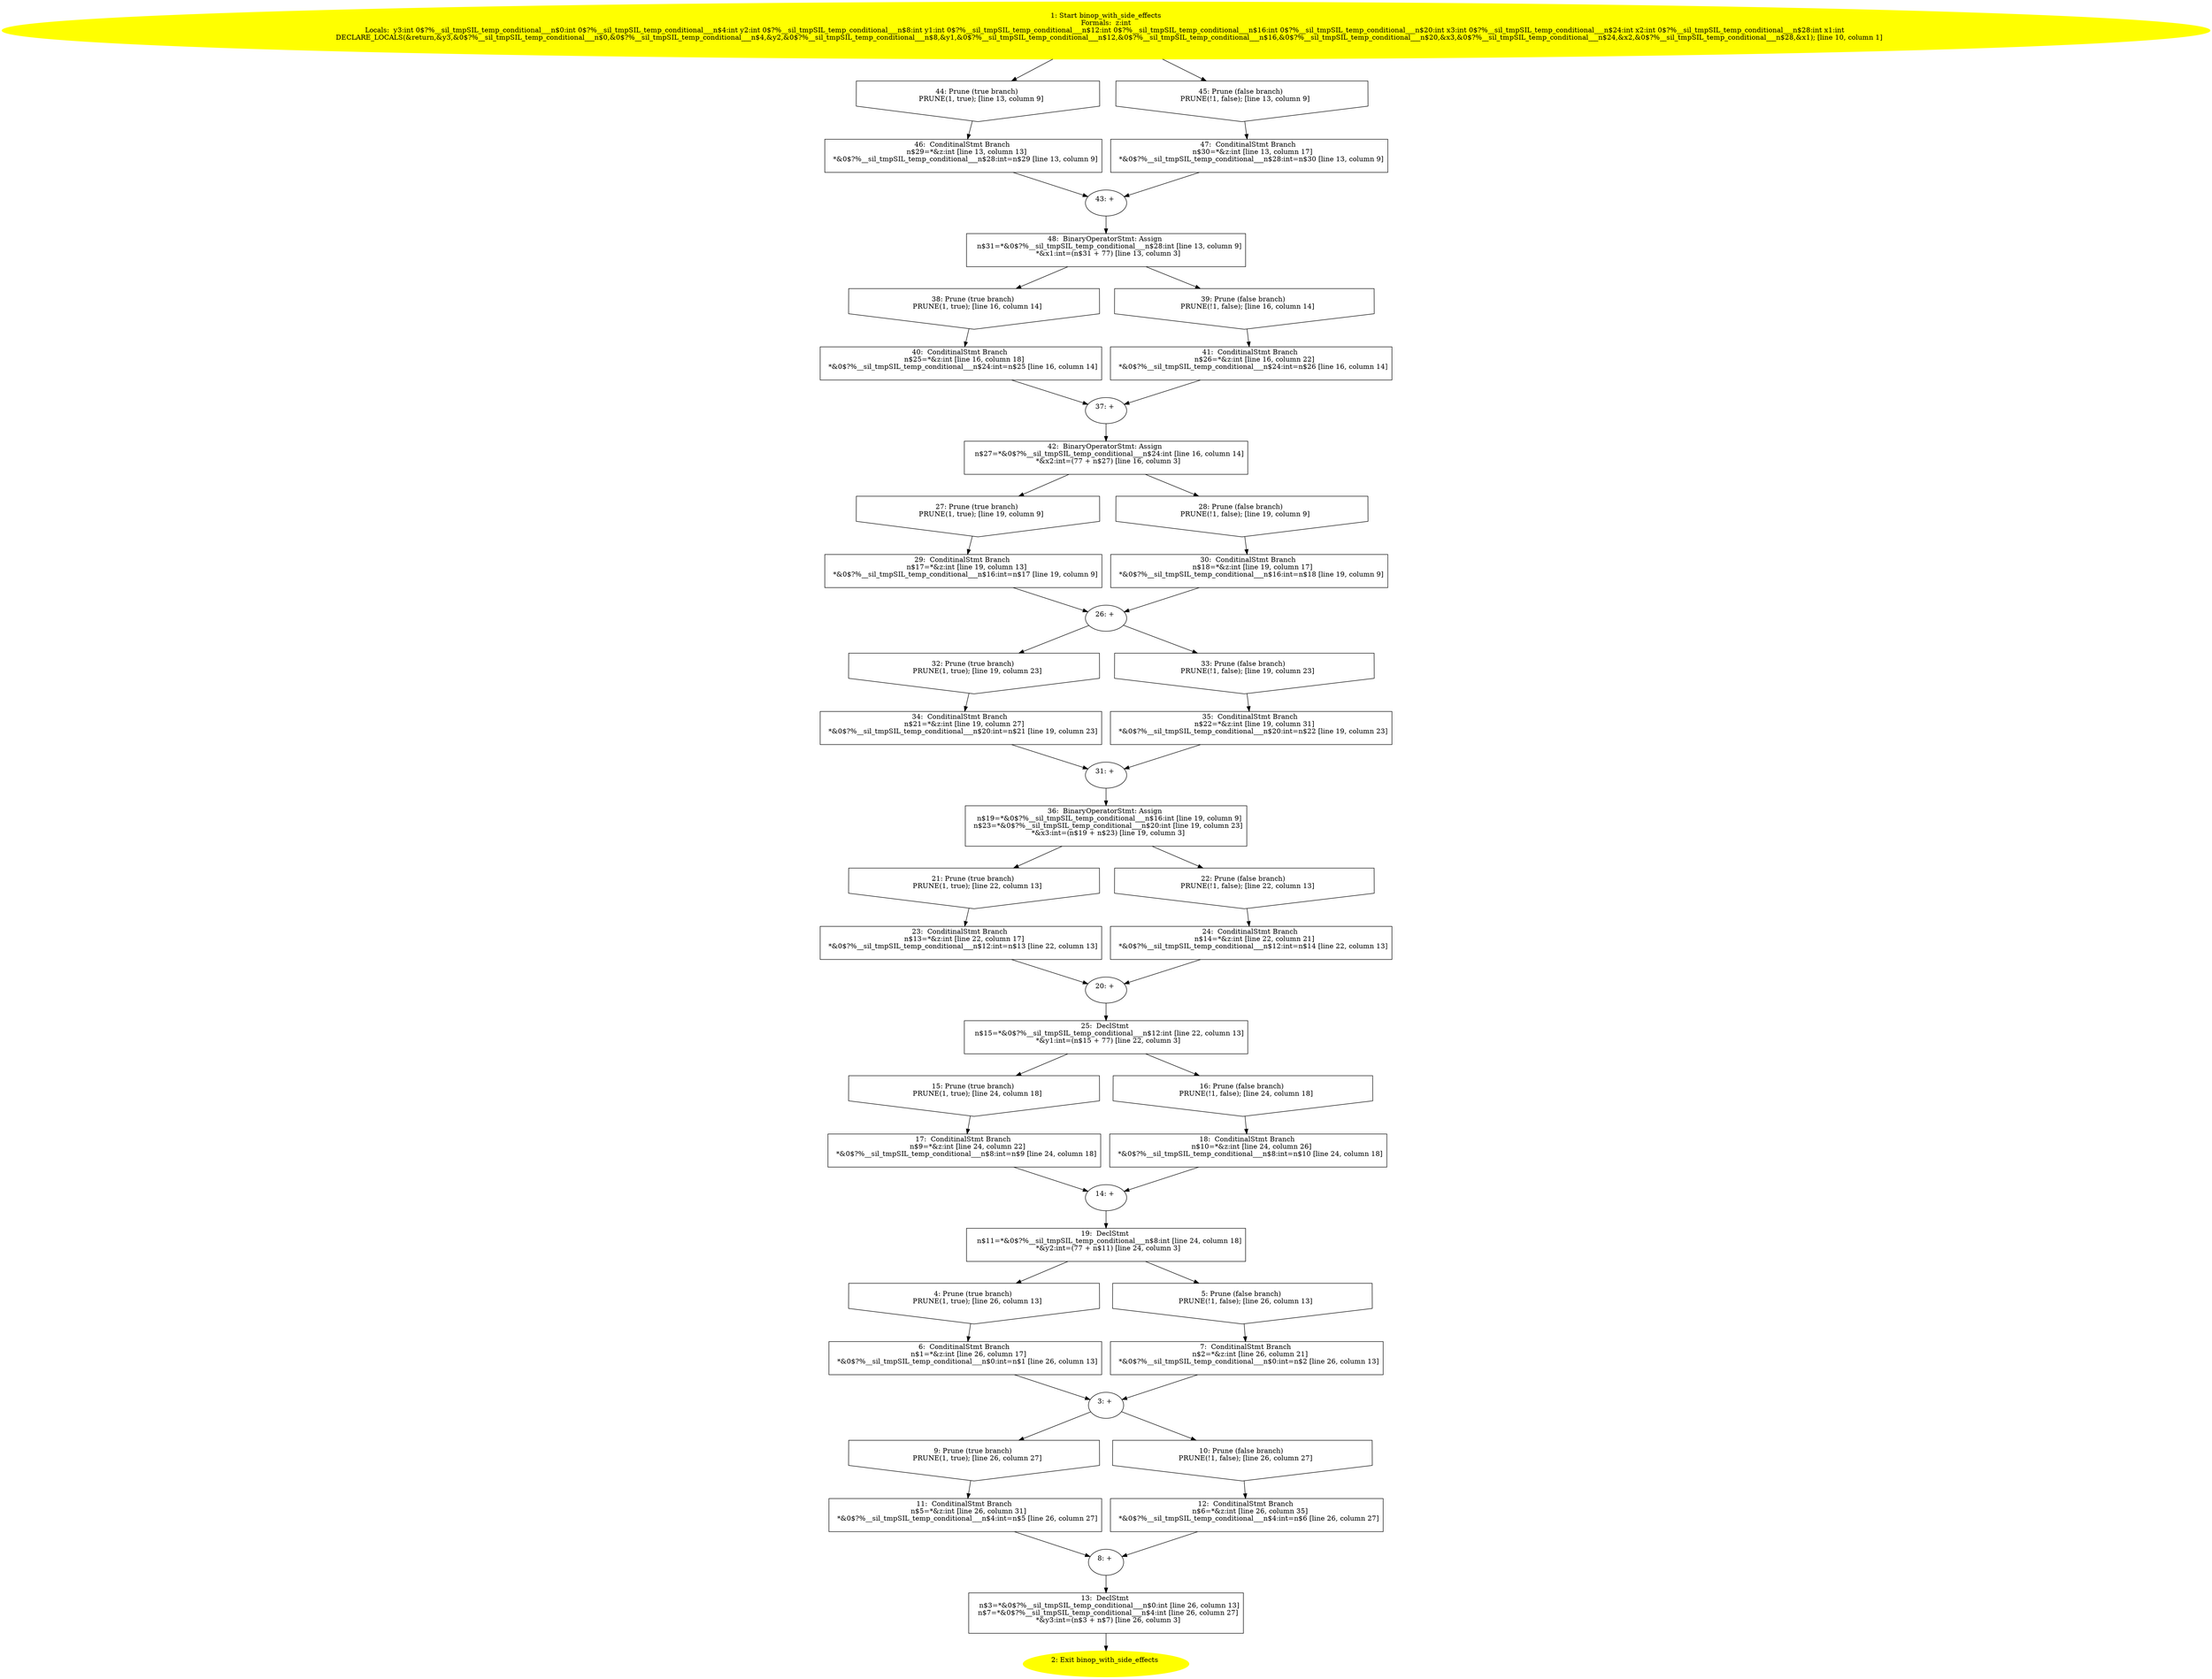 /* @generated */
digraph cfg {
"binop_with_side_effects.9cbc0255c95bd7e0ccf9d7a826fa2a2d_1" [label="1: Start binop_with_side_effects\nFormals:  z:int\nLocals:  y3:int 0$?%__sil_tmpSIL_temp_conditional___n$0:int 0$?%__sil_tmpSIL_temp_conditional___n$4:int y2:int 0$?%__sil_tmpSIL_temp_conditional___n$8:int y1:int 0$?%__sil_tmpSIL_temp_conditional___n$12:int 0$?%__sil_tmpSIL_temp_conditional___n$16:int 0$?%__sil_tmpSIL_temp_conditional___n$20:int x3:int 0$?%__sil_tmpSIL_temp_conditional___n$24:int x2:int 0$?%__sil_tmpSIL_temp_conditional___n$28:int x1:int \n   DECLARE_LOCALS(&return,&y3,&0$?%__sil_tmpSIL_temp_conditional___n$0,&0$?%__sil_tmpSIL_temp_conditional___n$4,&y2,&0$?%__sil_tmpSIL_temp_conditional___n$8,&y1,&0$?%__sil_tmpSIL_temp_conditional___n$12,&0$?%__sil_tmpSIL_temp_conditional___n$16,&0$?%__sil_tmpSIL_temp_conditional___n$20,&x3,&0$?%__sil_tmpSIL_temp_conditional___n$24,&x2,&0$?%__sil_tmpSIL_temp_conditional___n$28,&x1); [line 10, column 1]\n " color=yellow style=filled]
	

	 "binop_with_side_effects.9cbc0255c95bd7e0ccf9d7a826fa2a2d_1" -> "binop_with_side_effects.9cbc0255c95bd7e0ccf9d7a826fa2a2d_44" ;
	 "binop_with_side_effects.9cbc0255c95bd7e0ccf9d7a826fa2a2d_1" -> "binop_with_side_effects.9cbc0255c95bd7e0ccf9d7a826fa2a2d_45" ;
"binop_with_side_effects.9cbc0255c95bd7e0ccf9d7a826fa2a2d_2" [label="2: Exit binop_with_side_effects \n  " color=yellow style=filled]
	

"binop_with_side_effects.9cbc0255c95bd7e0ccf9d7a826fa2a2d_3" [label="3: + \n  " ]
	

	 "binop_with_side_effects.9cbc0255c95bd7e0ccf9d7a826fa2a2d_3" -> "binop_with_side_effects.9cbc0255c95bd7e0ccf9d7a826fa2a2d_9" ;
	 "binop_with_side_effects.9cbc0255c95bd7e0ccf9d7a826fa2a2d_3" -> "binop_with_side_effects.9cbc0255c95bd7e0ccf9d7a826fa2a2d_10" ;
"binop_with_side_effects.9cbc0255c95bd7e0ccf9d7a826fa2a2d_4" [label="4: Prune (true branch) \n   PRUNE(1, true); [line 26, column 13]\n " shape="invhouse"]
	

	 "binop_with_side_effects.9cbc0255c95bd7e0ccf9d7a826fa2a2d_4" -> "binop_with_side_effects.9cbc0255c95bd7e0ccf9d7a826fa2a2d_6" ;
"binop_with_side_effects.9cbc0255c95bd7e0ccf9d7a826fa2a2d_5" [label="5: Prune (false branch) \n   PRUNE(!1, false); [line 26, column 13]\n " shape="invhouse"]
	

	 "binop_with_side_effects.9cbc0255c95bd7e0ccf9d7a826fa2a2d_5" -> "binop_with_side_effects.9cbc0255c95bd7e0ccf9d7a826fa2a2d_7" ;
"binop_with_side_effects.9cbc0255c95bd7e0ccf9d7a826fa2a2d_6" [label="6:  ConditinalStmt Branch \n   n$1=*&z:int [line 26, column 17]\n  *&0$?%__sil_tmpSIL_temp_conditional___n$0:int=n$1 [line 26, column 13]\n " shape="box"]
	

	 "binop_with_side_effects.9cbc0255c95bd7e0ccf9d7a826fa2a2d_6" -> "binop_with_side_effects.9cbc0255c95bd7e0ccf9d7a826fa2a2d_3" ;
"binop_with_side_effects.9cbc0255c95bd7e0ccf9d7a826fa2a2d_7" [label="7:  ConditinalStmt Branch \n   n$2=*&z:int [line 26, column 21]\n  *&0$?%__sil_tmpSIL_temp_conditional___n$0:int=n$2 [line 26, column 13]\n " shape="box"]
	

	 "binop_with_side_effects.9cbc0255c95bd7e0ccf9d7a826fa2a2d_7" -> "binop_with_side_effects.9cbc0255c95bd7e0ccf9d7a826fa2a2d_3" ;
"binop_with_side_effects.9cbc0255c95bd7e0ccf9d7a826fa2a2d_8" [label="8: + \n  " ]
	

	 "binop_with_side_effects.9cbc0255c95bd7e0ccf9d7a826fa2a2d_8" -> "binop_with_side_effects.9cbc0255c95bd7e0ccf9d7a826fa2a2d_13" ;
"binop_with_side_effects.9cbc0255c95bd7e0ccf9d7a826fa2a2d_9" [label="9: Prune (true branch) \n   PRUNE(1, true); [line 26, column 27]\n " shape="invhouse"]
	

	 "binop_with_side_effects.9cbc0255c95bd7e0ccf9d7a826fa2a2d_9" -> "binop_with_side_effects.9cbc0255c95bd7e0ccf9d7a826fa2a2d_11" ;
"binop_with_side_effects.9cbc0255c95bd7e0ccf9d7a826fa2a2d_10" [label="10: Prune (false branch) \n   PRUNE(!1, false); [line 26, column 27]\n " shape="invhouse"]
	

	 "binop_with_side_effects.9cbc0255c95bd7e0ccf9d7a826fa2a2d_10" -> "binop_with_side_effects.9cbc0255c95bd7e0ccf9d7a826fa2a2d_12" ;
"binop_with_side_effects.9cbc0255c95bd7e0ccf9d7a826fa2a2d_11" [label="11:  ConditinalStmt Branch \n   n$5=*&z:int [line 26, column 31]\n  *&0$?%__sil_tmpSIL_temp_conditional___n$4:int=n$5 [line 26, column 27]\n " shape="box"]
	

	 "binop_with_side_effects.9cbc0255c95bd7e0ccf9d7a826fa2a2d_11" -> "binop_with_side_effects.9cbc0255c95bd7e0ccf9d7a826fa2a2d_8" ;
"binop_with_side_effects.9cbc0255c95bd7e0ccf9d7a826fa2a2d_12" [label="12:  ConditinalStmt Branch \n   n$6=*&z:int [line 26, column 35]\n  *&0$?%__sil_tmpSIL_temp_conditional___n$4:int=n$6 [line 26, column 27]\n " shape="box"]
	

	 "binop_with_side_effects.9cbc0255c95bd7e0ccf9d7a826fa2a2d_12" -> "binop_with_side_effects.9cbc0255c95bd7e0ccf9d7a826fa2a2d_8" ;
"binop_with_side_effects.9cbc0255c95bd7e0ccf9d7a826fa2a2d_13" [label="13:  DeclStmt \n   n$3=*&0$?%__sil_tmpSIL_temp_conditional___n$0:int [line 26, column 13]\n  n$7=*&0$?%__sil_tmpSIL_temp_conditional___n$4:int [line 26, column 27]\n  *&y3:int=(n$3 + n$7) [line 26, column 3]\n " shape="box"]
	

	 "binop_with_side_effects.9cbc0255c95bd7e0ccf9d7a826fa2a2d_13" -> "binop_with_side_effects.9cbc0255c95bd7e0ccf9d7a826fa2a2d_2" ;
"binop_with_side_effects.9cbc0255c95bd7e0ccf9d7a826fa2a2d_14" [label="14: + \n  " ]
	

	 "binop_with_side_effects.9cbc0255c95bd7e0ccf9d7a826fa2a2d_14" -> "binop_with_side_effects.9cbc0255c95bd7e0ccf9d7a826fa2a2d_19" ;
"binop_with_side_effects.9cbc0255c95bd7e0ccf9d7a826fa2a2d_15" [label="15: Prune (true branch) \n   PRUNE(1, true); [line 24, column 18]\n " shape="invhouse"]
	

	 "binop_with_side_effects.9cbc0255c95bd7e0ccf9d7a826fa2a2d_15" -> "binop_with_side_effects.9cbc0255c95bd7e0ccf9d7a826fa2a2d_17" ;
"binop_with_side_effects.9cbc0255c95bd7e0ccf9d7a826fa2a2d_16" [label="16: Prune (false branch) \n   PRUNE(!1, false); [line 24, column 18]\n " shape="invhouse"]
	

	 "binop_with_side_effects.9cbc0255c95bd7e0ccf9d7a826fa2a2d_16" -> "binop_with_side_effects.9cbc0255c95bd7e0ccf9d7a826fa2a2d_18" ;
"binop_with_side_effects.9cbc0255c95bd7e0ccf9d7a826fa2a2d_17" [label="17:  ConditinalStmt Branch \n   n$9=*&z:int [line 24, column 22]\n  *&0$?%__sil_tmpSIL_temp_conditional___n$8:int=n$9 [line 24, column 18]\n " shape="box"]
	

	 "binop_with_side_effects.9cbc0255c95bd7e0ccf9d7a826fa2a2d_17" -> "binop_with_side_effects.9cbc0255c95bd7e0ccf9d7a826fa2a2d_14" ;
"binop_with_side_effects.9cbc0255c95bd7e0ccf9d7a826fa2a2d_18" [label="18:  ConditinalStmt Branch \n   n$10=*&z:int [line 24, column 26]\n  *&0$?%__sil_tmpSIL_temp_conditional___n$8:int=n$10 [line 24, column 18]\n " shape="box"]
	

	 "binop_with_side_effects.9cbc0255c95bd7e0ccf9d7a826fa2a2d_18" -> "binop_with_side_effects.9cbc0255c95bd7e0ccf9d7a826fa2a2d_14" ;
"binop_with_side_effects.9cbc0255c95bd7e0ccf9d7a826fa2a2d_19" [label="19:  DeclStmt \n   n$11=*&0$?%__sil_tmpSIL_temp_conditional___n$8:int [line 24, column 18]\n  *&y2:int=(77 + n$11) [line 24, column 3]\n " shape="box"]
	

	 "binop_with_side_effects.9cbc0255c95bd7e0ccf9d7a826fa2a2d_19" -> "binop_with_side_effects.9cbc0255c95bd7e0ccf9d7a826fa2a2d_4" ;
	 "binop_with_side_effects.9cbc0255c95bd7e0ccf9d7a826fa2a2d_19" -> "binop_with_side_effects.9cbc0255c95bd7e0ccf9d7a826fa2a2d_5" ;
"binop_with_side_effects.9cbc0255c95bd7e0ccf9d7a826fa2a2d_20" [label="20: + \n  " ]
	

	 "binop_with_side_effects.9cbc0255c95bd7e0ccf9d7a826fa2a2d_20" -> "binop_with_side_effects.9cbc0255c95bd7e0ccf9d7a826fa2a2d_25" ;
"binop_with_side_effects.9cbc0255c95bd7e0ccf9d7a826fa2a2d_21" [label="21: Prune (true branch) \n   PRUNE(1, true); [line 22, column 13]\n " shape="invhouse"]
	

	 "binop_with_side_effects.9cbc0255c95bd7e0ccf9d7a826fa2a2d_21" -> "binop_with_side_effects.9cbc0255c95bd7e0ccf9d7a826fa2a2d_23" ;
"binop_with_side_effects.9cbc0255c95bd7e0ccf9d7a826fa2a2d_22" [label="22: Prune (false branch) \n   PRUNE(!1, false); [line 22, column 13]\n " shape="invhouse"]
	

	 "binop_with_side_effects.9cbc0255c95bd7e0ccf9d7a826fa2a2d_22" -> "binop_with_side_effects.9cbc0255c95bd7e0ccf9d7a826fa2a2d_24" ;
"binop_with_side_effects.9cbc0255c95bd7e0ccf9d7a826fa2a2d_23" [label="23:  ConditinalStmt Branch \n   n$13=*&z:int [line 22, column 17]\n  *&0$?%__sil_tmpSIL_temp_conditional___n$12:int=n$13 [line 22, column 13]\n " shape="box"]
	

	 "binop_with_side_effects.9cbc0255c95bd7e0ccf9d7a826fa2a2d_23" -> "binop_with_side_effects.9cbc0255c95bd7e0ccf9d7a826fa2a2d_20" ;
"binop_with_side_effects.9cbc0255c95bd7e0ccf9d7a826fa2a2d_24" [label="24:  ConditinalStmt Branch \n   n$14=*&z:int [line 22, column 21]\n  *&0$?%__sil_tmpSIL_temp_conditional___n$12:int=n$14 [line 22, column 13]\n " shape="box"]
	

	 "binop_with_side_effects.9cbc0255c95bd7e0ccf9d7a826fa2a2d_24" -> "binop_with_side_effects.9cbc0255c95bd7e0ccf9d7a826fa2a2d_20" ;
"binop_with_side_effects.9cbc0255c95bd7e0ccf9d7a826fa2a2d_25" [label="25:  DeclStmt \n   n$15=*&0$?%__sil_tmpSIL_temp_conditional___n$12:int [line 22, column 13]\n  *&y1:int=(n$15 + 77) [line 22, column 3]\n " shape="box"]
	

	 "binop_with_side_effects.9cbc0255c95bd7e0ccf9d7a826fa2a2d_25" -> "binop_with_side_effects.9cbc0255c95bd7e0ccf9d7a826fa2a2d_15" ;
	 "binop_with_side_effects.9cbc0255c95bd7e0ccf9d7a826fa2a2d_25" -> "binop_with_side_effects.9cbc0255c95bd7e0ccf9d7a826fa2a2d_16" ;
"binop_with_side_effects.9cbc0255c95bd7e0ccf9d7a826fa2a2d_26" [label="26: + \n  " ]
	

	 "binop_with_side_effects.9cbc0255c95bd7e0ccf9d7a826fa2a2d_26" -> "binop_with_side_effects.9cbc0255c95bd7e0ccf9d7a826fa2a2d_32" ;
	 "binop_with_side_effects.9cbc0255c95bd7e0ccf9d7a826fa2a2d_26" -> "binop_with_side_effects.9cbc0255c95bd7e0ccf9d7a826fa2a2d_33" ;
"binop_with_side_effects.9cbc0255c95bd7e0ccf9d7a826fa2a2d_27" [label="27: Prune (true branch) \n   PRUNE(1, true); [line 19, column 9]\n " shape="invhouse"]
	

	 "binop_with_side_effects.9cbc0255c95bd7e0ccf9d7a826fa2a2d_27" -> "binop_with_side_effects.9cbc0255c95bd7e0ccf9d7a826fa2a2d_29" ;
"binop_with_side_effects.9cbc0255c95bd7e0ccf9d7a826fa2a2d_28" [label="28: Prune (false branch) \n   PRUNE(!1, false); [line 19, column 9]\n " shape="invhouse"]
	

	 "binop_with_side_effects.9cbc0255c95bd7e0ccf9d7a826fa2a2d_28" -> "binop_with_side_effects.9cbc0255c95bd7e0ccf9d7a826fa2a2d_30" ;
"binop_with_side_effects.9cbc0255c95bd7e0ccf9d7a826fa2a2d_29" [label="29:  ConditinalStmt Branch \n   n$17=*&z:int [line 19, column 13]\n  *&0$?%__sil_tmpSIL_temp_conditional___n$16:int=n$17 [line 19, column 9]\n " shape="box"]
	

	 "binop_with_side_effects.9cbc0255c95bd7e0ccf9d7a826fa2a2d_29" -> "binop_with_side_effects.9cbc0255c95bd7e0ccf9d7a826fa2a2d_26" ;
"binop_with_side_effects.9cbc0255c95bd7e0ccf9d7a826fa2a2d_30" [label="30:  ConditinalStmt Branch \n   n$18=*&z:int [line 19, column 17]\n  *&0$?%__sil_tmpSIL_temp_conditional___n$16:int=n$18 [line 19, column 9]\n " shape="box"]
	

	 "binop_with_side_effects.9cbc0255c95bd7e0ccf9d7a826fa2a2d_30" -> "binop_with_side_effects.9cbc0255c95bd7e0ccf9d7a826fa2a2d_26" ;
"binop_with_side_effects.9cbc0255c95bd7e0ccf9d7a826fa2a2d_31" [label="31: + \n  " ]
	

	 "binop_with_side_effects.9cbc0255c95bd7e0ccf9d7a826fa2a2d_31" -> "binop_with_side_effects.9cbc0255c95bd7e0ccf9d7a826fa2a2d_36" ;
"binop_with_side_effects.9cbc0255c95bd7e0ccf9d7a826fa2a2d_32" [label="32: Prune (true branch) \n   PRUNE(1, true); [line 19, column 23]\n " shape="invhouse"]
	

	 "binop_with_side_effects.9cbc0255c95bd7e0ccf9d7a826fa2a2d_32" -> "binop_with_side_effects.9cbc0255c95bd7e0ccf9d7a826fa2a2d_34" ;
"binop_with_side_effects.9cbc0255c95bd7e0ccf9d7a826fa2a2d_33" [label="33: Prune (false branch) \n   PRUNE(!1, false); [line 19, column 23]\n " shape="invhouse"]
	

	 "binop_with_side_effects.9cbc0255c95bd7e0ccf9d7a826fa2a2d_33" -> "binop_with_side_effects.9cbc0255c95bd7e0ccf9d7a826fa2a2d_35" ;
"binop_with_side_effects.9cbc0255c95bd7e0ccf9d7a826fa2a2d_34" [label="34:  ConditinalStmt Branch \n   n$21=*&z:int [line 19, column 27]\n  *&0$?%__sil_tmpSIL_temp_conditional___n$20:int=n$21 [line 19, column 23]\n " shape="box"]
	

	 "binop_with_side_effects.9cbc0255c95bd7e0ccf9d7a826fa2a2d_34" -> "binop_with_side_effects.9cbc0255c95bd7e0ccf9d7a826fa2a2d_31" ;
"binop_with_side_effects.9cbc0255c95bd7e0ccf9d7a826fa2a2d_35" [label="35:  ConditinalStmt Branch \n   n$22=*&z:int [line 19, column 31]\n  *&0$?%__sil_tmpSIL_temp_conditional___n$20:int=n$22 [line 19, column 23]\n " shape="box"]
	

	 "binop_with_side_effects.9cbc0255c95bd7e0ccf9d7a826fa2a2d_35" -> "binop_with_side_effects.9cbc0255c95bd7e0ccf9d7a826fa2a2d_31" ;
"binop_with_side_effects.9cbc0255c95bd7e0ccf9d7a826fa2a2d_36" [label="36:  BinaryOperatorStmt: Assign \n   n$19=*&0$?%__sil_tmpSIL_temp_conditional___n$16:int [line 19, column 9]\n  n$23=*&0$?%__sil_tmpSIL_temp_conditional___n$20:int [line 19, column 23]\n  *&x3:int=(n$19 + n$23) [line 19, column 3]\n " shape="box"]
	

	 "binop_with_side_effects.9cbc0255c95bd7e0ccf9d7a826fa2a2d_36" -> "binop_with_side_effects.9cbc0255c95bd7e0ccf9d7a826fa2a2d_21" ;
	 "binop_with_side_effects.9cbc0255c95bd7e0ccf9d7a826fa2a2d_36" -> "binop_with_side_effects.9cbc0255c95bd7e0ccf9d7a826fa2a2d_22" ;
"binop_with_side_effects.9cbc0255c95bd7e0ccf9d7a826fa2a2d_37" [label="37: + \n  " ]
	

	 "binop_with_side_effects.9cbc0255c95bd7e0ccf9d7a826fa2a2d_37" -> "binop_with_side_effects.9cbc0255c95bd7e0ccf9d7a826fa2a2d_42" ;
"binop_with_side_effects.9cbc0255c95bd7e0ccf9d7a826fa2a2d_38" [label="38: Prune (true branch) \n   PRUNE(1, true); [line 16, column 14]\n " shape="invhouse"]
	

	 "binop_with_side_effects.9cbc0255c95bd7e0ccf9d7a826fa2a2d_38" -> "binop_with_side_effects.9cbc0255c95bd7e0ccf9d7a826fa2a2d_40" ;
"binop_with_side_effects.9cbc0255c95bd7e0ccf9d7a826fa2a2d_39" [label="39: Prune (false branch) \n   PRUNE(!1, false); [line 16, column 14]\n " shape="invhouse"]
	

	 "binop_with_side_effects.9cbc0255c95bd7e0ccf9d7a826fa2a2d_39" -> "binop_with_side_effects.9cbc0255c95bd7e0ccf9d7a826fa2a2d_41" ;
"binop_with_side_effects.9cbc0255c95bd7e0ccf9d7a826fa2a2d_40" [label="40:  ConditinalStmt Branch \n   n$25=*&z:int [line 16, column 18]\n  *&0$?%__sil_tmpSIL_temp_conditional___n$24:int=n$25 [line 16, column 14]\n " shape="box"]
	

	 "binop_with_side_effects.9cbc0255c95bd7e0ccf9d7a826fa2a2d_40" -> "binop_with_side_effects.9cbc0255c95bd7e0ccf9d7a826fa2a2d_37" ;
"binop_with_side_effects.9cbc0255c95bd7e0ccf9d7a826fa2a2d_41" [label="41:  ConditinalStmt Branch \n   n$26=*&z:int [line 16, column 22]\n  *&0$?%__sil_tmpSIL_temp_conditional___n$24:int=n$26 [line 16, column 14]\n " shape="box"]
	

	 "binop_with_side_effects.9cbc0255c95bd7e0ccf9d7a826fa2a2d_41" -> "binop_with_side_effects.9cbc0255c95bd7e0ccf9d7a826fa2a2d_37" ;
"binop_with_side_effects.9cbc0255c95bd7e0ccf9d7a826fa2a2d_42" [label="42:  BinaryOperatorStmt: Assign \n   n$27=*&0$?%__sil_tmpSIL_temp_conditional___n$24:int [line 16, column 14]\n  *&x2:int=(77 + n$27) [line 16, column 3]\n " shape="box"]
	

	 "binop_with_side_effects.9cbc0255c95bd7e0ccf9d7a826fa2a2d_42" -> "binop_with_side_effects.9cbc0255c95bd7e0ccf9d7a826fa2a2d_27" ;
	 "binop_with_side_effects.9cbc0255c95bd7e0ccf9d7a826fa2a2d_42" -> "binop_with_side_effects.9cbc0255c95bd7e0ccf9d7a826fa2a2d_28" ;
"binop_with_side_effects.9cbc0255c95bd7e0ccf9d7a826fa2a2d_43" [label="43: + \n  " ]
	

	 "binop_with_side_effects.9cbc0255c95bd7e0ccf9d7a826fa2a2d_43" -> "binop_with_side_effects.9cbc0255c95bd7e0ccf9d7a826fa2a2d_48" ;
"binop_with_side_effects.9cbc0255c95bd7e0ccf9d7a826fa2a2d_44" [label="44: Prune (true branch) \n   PRUNE(1, true); [line 13, column 9]\n " shape="invhouse"]
	

	 "binop_with_side_effects.9cbc0255c95bd7e0ccf9d7a826fa2a2d_44" -> "binop_with_side_effects.9cbc0255c95bd7e0ccf9d7a826fa2a2d_46" ;
"binop_with_side_effects.9cbc0255c95bd7e0ccf9d7a826fa2a2d_45" [label="45: Prune (false branch) \n   PRUNE(!1, false); [line 13, column 9]\n " shape="invhouse"]
	

	 "binop_with_side_effects.9cbc0255c95bd7e0ccf9d7a826fa2a2d_45" -> "binop_with_side_effects.9cbc0255c95bd7e0ccf9d7a826fa2a2d_47" ;
"binop_with_side_effects.9cbc0255c95bd7e0ccf9d7a826fa2a2d_46" [label="46:  ConditinalStmt Branch \n   n$29=*&z:int [line 13, column 13]\n  *&0$?%__sil_tmpSIL_temp_conditional___n$28:int=n$29 [line 13, column 9]\n " shape="box"]
	

	 "binop_with_side_effects.9cbc0255c95bd7e0ccf9d7a826fa2a2d_46" -> "binop_with_side_effects.9cbc0255c95bd7e0ccf9d7a826fa2a2d_43" ;
"binop_with_side_effects.9cbc0255c95bd7e0ccf9d7a826fa2a2d_47" [label="47:  ConditinalStmt Branch \n   n$30=*&z:int [line 13, column 17]\n  *&0$?%__sil_tmpSIL_temp_conditional___n$28:int=n$30 [line 13, column 9]\n " shape="box"]
	

	 "binop_with_side_effects.9cbc0255c95bd7e0ccf9d7a826fa2a2d_47" -> "binop_with_side_effects.9cbc0255c95bd7e0ccf9d7a826fa2a2d_43" ;
"binop_with_side_effects.9cbc0255c95bd7e0ccf9d7a826fa2a2d_48" [label="48:  BinaryOperatorStmt: Assign \n   n$31=*&0$?%__sil_tmpSIL_temp_conditional___n$28:int [line 13, column 9]\n  *&x1:int=(n$31 + 77) [line 13, column 3]\n " shape="box"]
	

	 "binop_with_side_effects.9cbc0255c95bd7e0ccf9d7a826fa2a2d_48" -> "binop_with_side_effects.9cbc0255c95bd7e0ccf9d7a826fa2a2d_38" ;
	 "binop_with_side_effects.9cbc0255c95bd7e0ccf9d7a826fa2a2d_48" -> "binop_with_side_effects.9cbc0255c95bd7e0ccf9d7a826fa2a2d_39" ;
}
